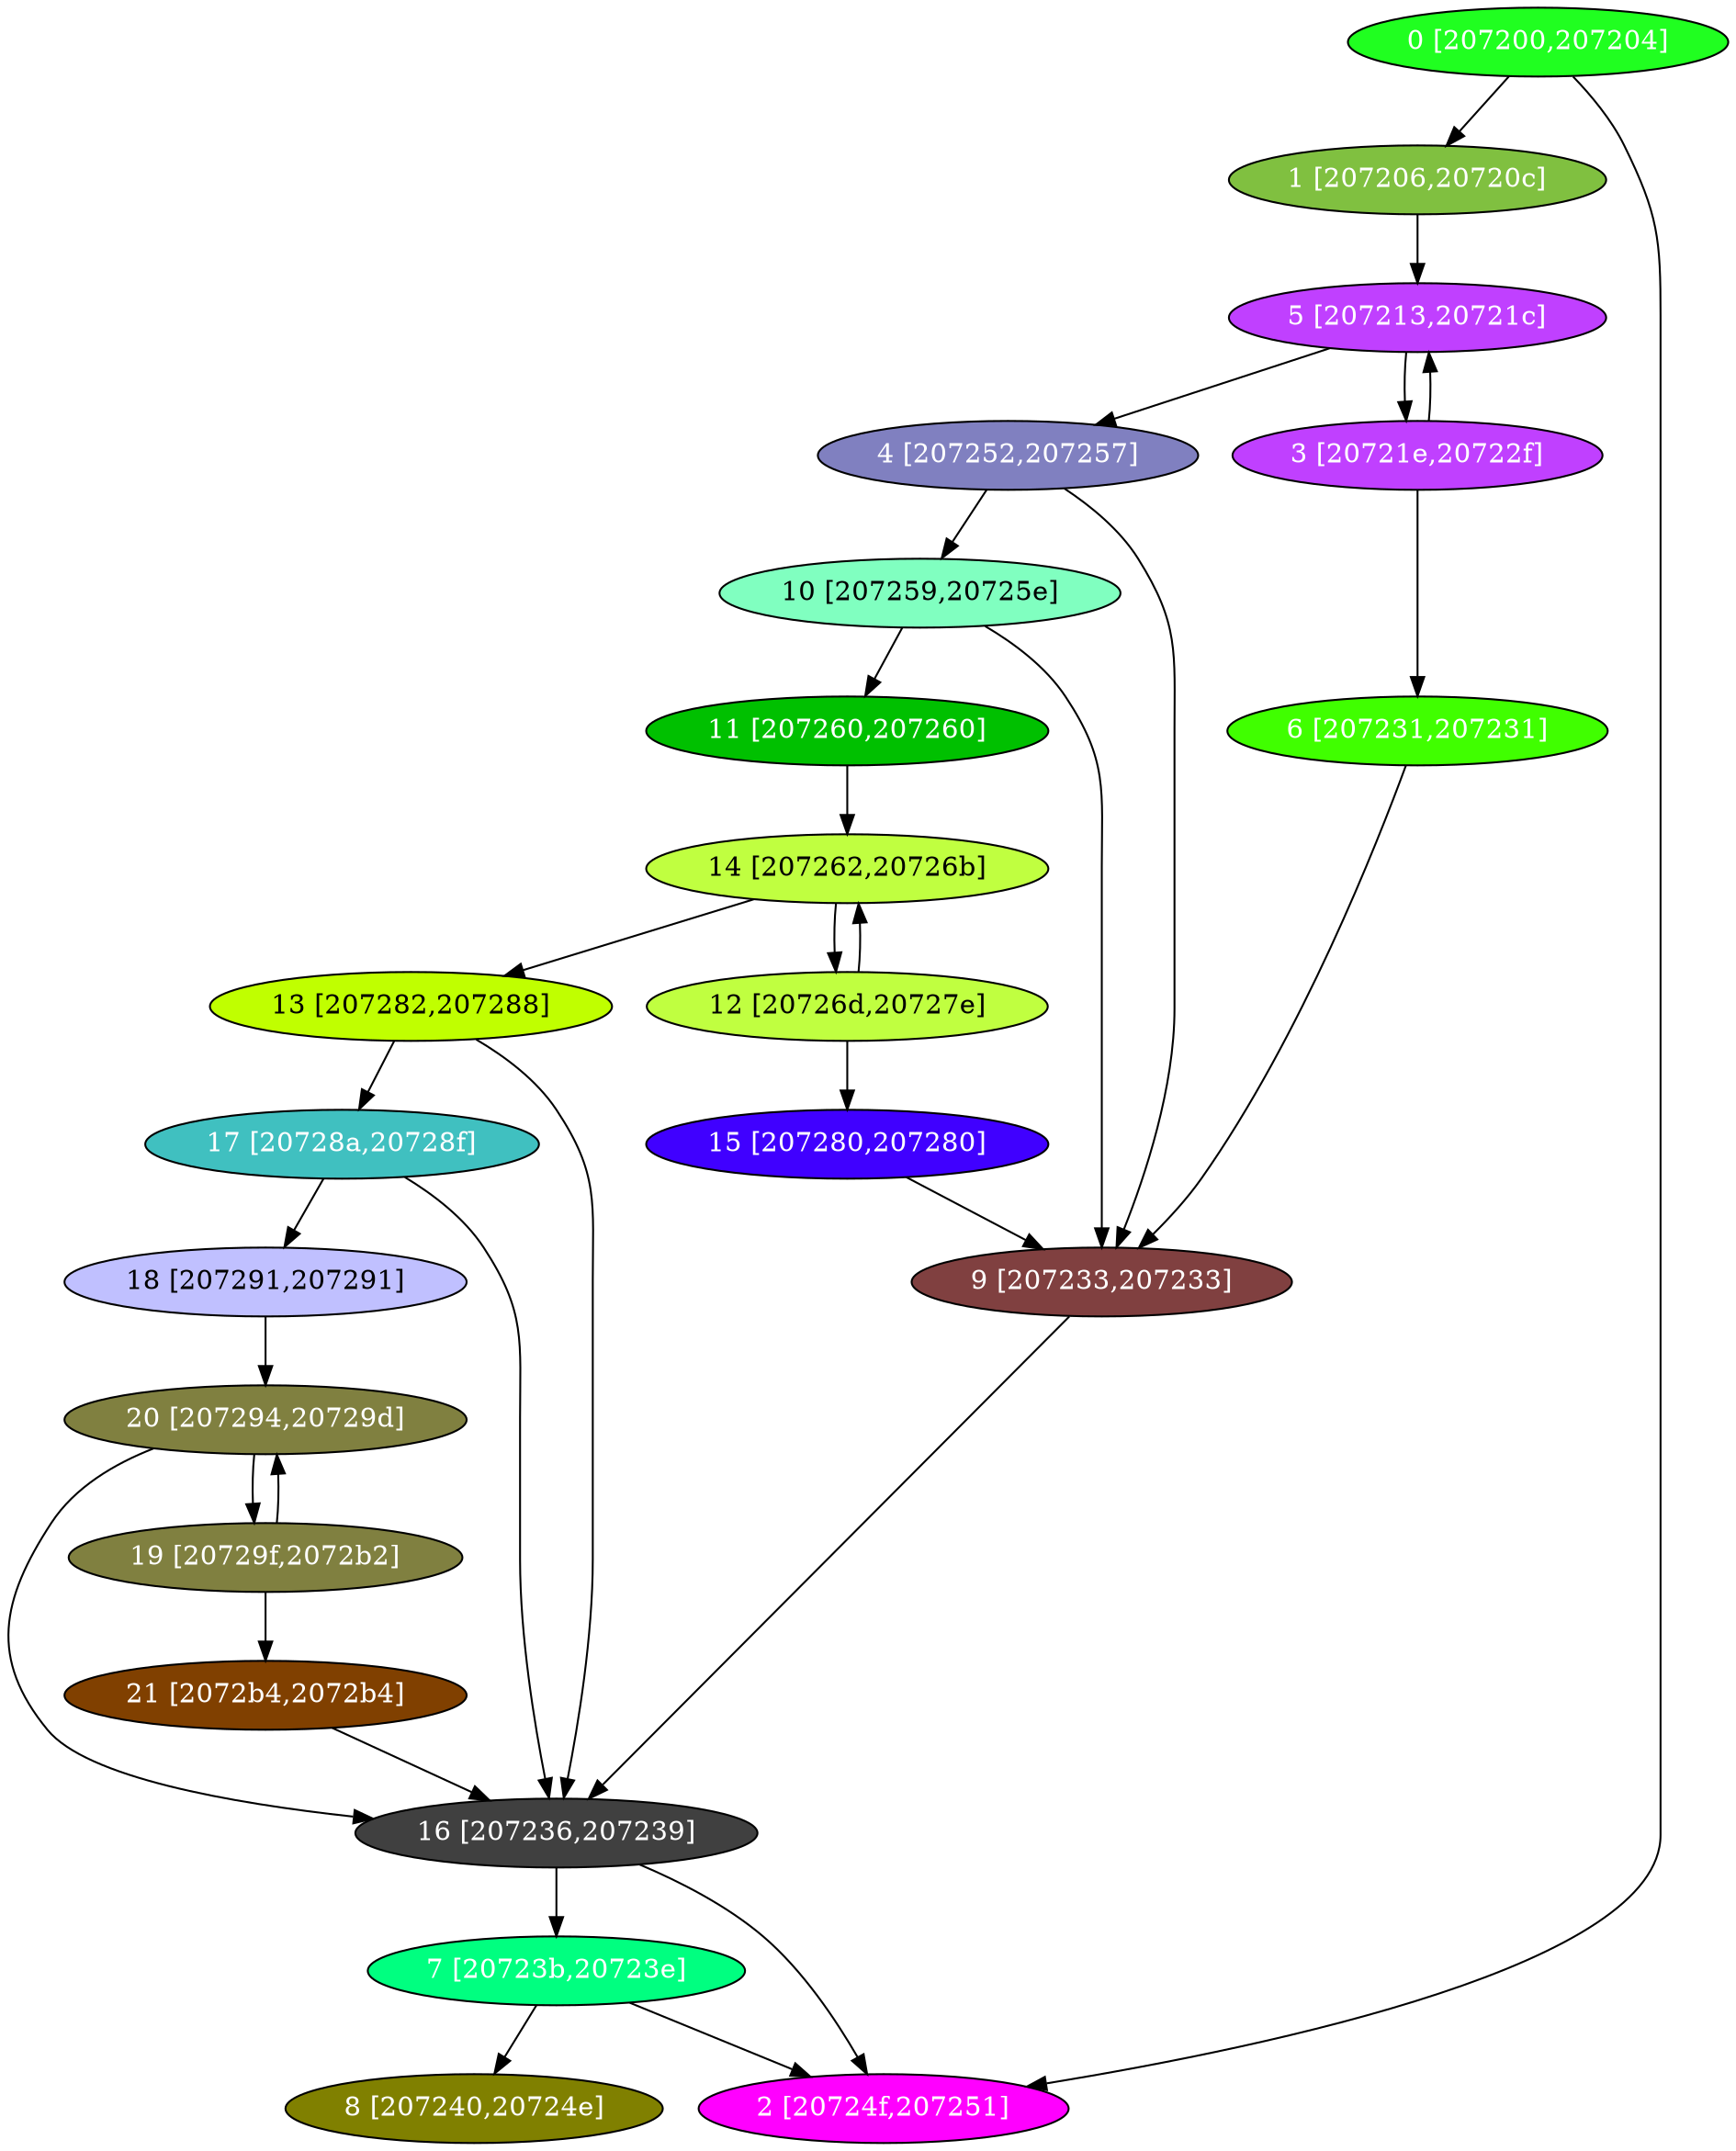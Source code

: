 diGraph libnss3{
	libnss3_0  [style=filled fillcolor="#20FF20" fontcolor="#ffffff" shape=oval label="0 [207200,207204]"]
	libnss3_1  [style=filled fillcolor="#80C040" fontcolor="#ffffff" shape=oval label="1 [207206,20720c]"]
	libnss3_2  [style=filled fillcolor="#FF00FF" fontcolor="#ffffff" shape=oval label="2 [20724f,207251]"]
	libnss3_3  [style=filled fillcolor="#C040FF" fontcolor="#ffffff" shape=oval label="3 [20721e,20722f]"]
	libnss3_4  [style=filled fillcolor="#8080C0" fontcolor="#ffffff" shape=oval label="4 [207252,207257]"]
	libnss3_5  [style=filled fillcolor="#C040FF" fontcolor="#ffffff" shape=oval label="5 [207213,20721c]"]
	libnss3_6  [style=filled fillcolor="#40FF00" fontcolor="#ffffff" shape=oval label="6 [207231,207231]"]
	libnss3_7  [style=filled fillcolor="#00FF80" fontcolor="#ffffff" shape=oval label="7 [20723b,20723e]"]
	libnss3_8  [style=filled fillcolor="#808000" fontcolor="#ffffff" shape=oval label="8 [207240,20724e]"]
	libnss3_9  [style=filled fillcolor="#804040" fontcolor="#ffffff" shape=oval label="9 [207233,207233]"]
	libnss3_a  [style=filled fillcolor="#80FFC0" fontcolor="#000000" shape=oval label="10 [207259,20725e]"]
	libnss3_b  [style=filled fillcolor="#00C000" fontcolor="#ffffff" shape=oval label="11 [207260,207260]"]
	libnss3_c  [style=filled fillcolor="#C0FF40" fontcolor="#000000" shape=oval label="12 [20726d,20727e]"]
	libnss3_d  [style=filled fillcolor="#C0FF00" fontcolor="#000000" shape=oval label="13 [207282,207288]"]
	libnss3_e  [style=filled fillcolor="#C0FF40" fontcolor="#000000" shape=oval label="14 [207262,20726b]"]
	libnss3_f  [style=filled fillcolor="#4000FF" fontcolor="#ffffff" shape=oval label="15 [207280,207280]"]
	libnss3_10  [style=filled fillcolor="#404040" fontcolor="#ffffff" shape=oval label="16 [207236,207239]"]
	libnss3_11  [style=filled fillcolor="#40C0C0" fontcolor="#ffffff" shape=oval label="17 [20728a,20728f]"]
	libnss3_12  [style=filled fillcolor="#C0C0FF" fontcolor="#000000" shape=oval label="18 [207291,207291]"]
	libnss3_13  [style=filled fillcolor="#808040" fontcolor="#ffffff" shape=oval label="19 [20729f,2072b2]"]
	libnss3_14  [style=filled fillcolor="#808040" fontcolor="#ffffff" shape=oval label="20 [207294,20729d]"]
	libnss3_15  [style=filled fillcolor="#804000" fontcolor="#ffffff" shape=oval label="21 [2072b4,2072b4]"]

	libnss3_0 -> libnss3_1
	libnss3_0 -> libnss3_2
	libnss3_1 -> libnss3_5
	libnss3_3 -> libnss3_5
	libnss3_3 -> libnss3_6
	libnss3_4 -> libnss3_9
	libnss3_4 -> libnss3_a
	libnss3_5 -> libnss3_3
	libnss3_5 -> libnss3_4
	libnss3_6 -> libnss3_9
	libnss3_7 -> libnss3_2
	libnss3_7 -> libnss3_8
	libnss3_9 -> libnss3_10
	libnss3_a -> libnss3_9
	libnss3_a -> libnss3_b
	libnss3_b -> libnss3_e
	libnss3_c -> libnss3_e
	libnss3_c -> libnss3_f
	libnss3_d -> libnss3_10
	libnss3_d -> libnss3_11
	libnss3_e -> libnss3_c
	libnss3_e -> libnss3_d
	libnss3_f -> libnss3_9
	libnss3_10 -> libnss3_2
	libnss3_10 -> libnss3_7
	libnss3_11 -> libnss3_10
	libnss3_11 -> libnss3_12
	libnss3_12 -> libnss3_14
	libnss3_13 -> libnss3_14
	libnss3_13 -> libnss3_15
	libnss3_14 -> libnss3_10
	libnss3_14 -> libnss3_13
	libnss3_15 -> libnss3_10
}